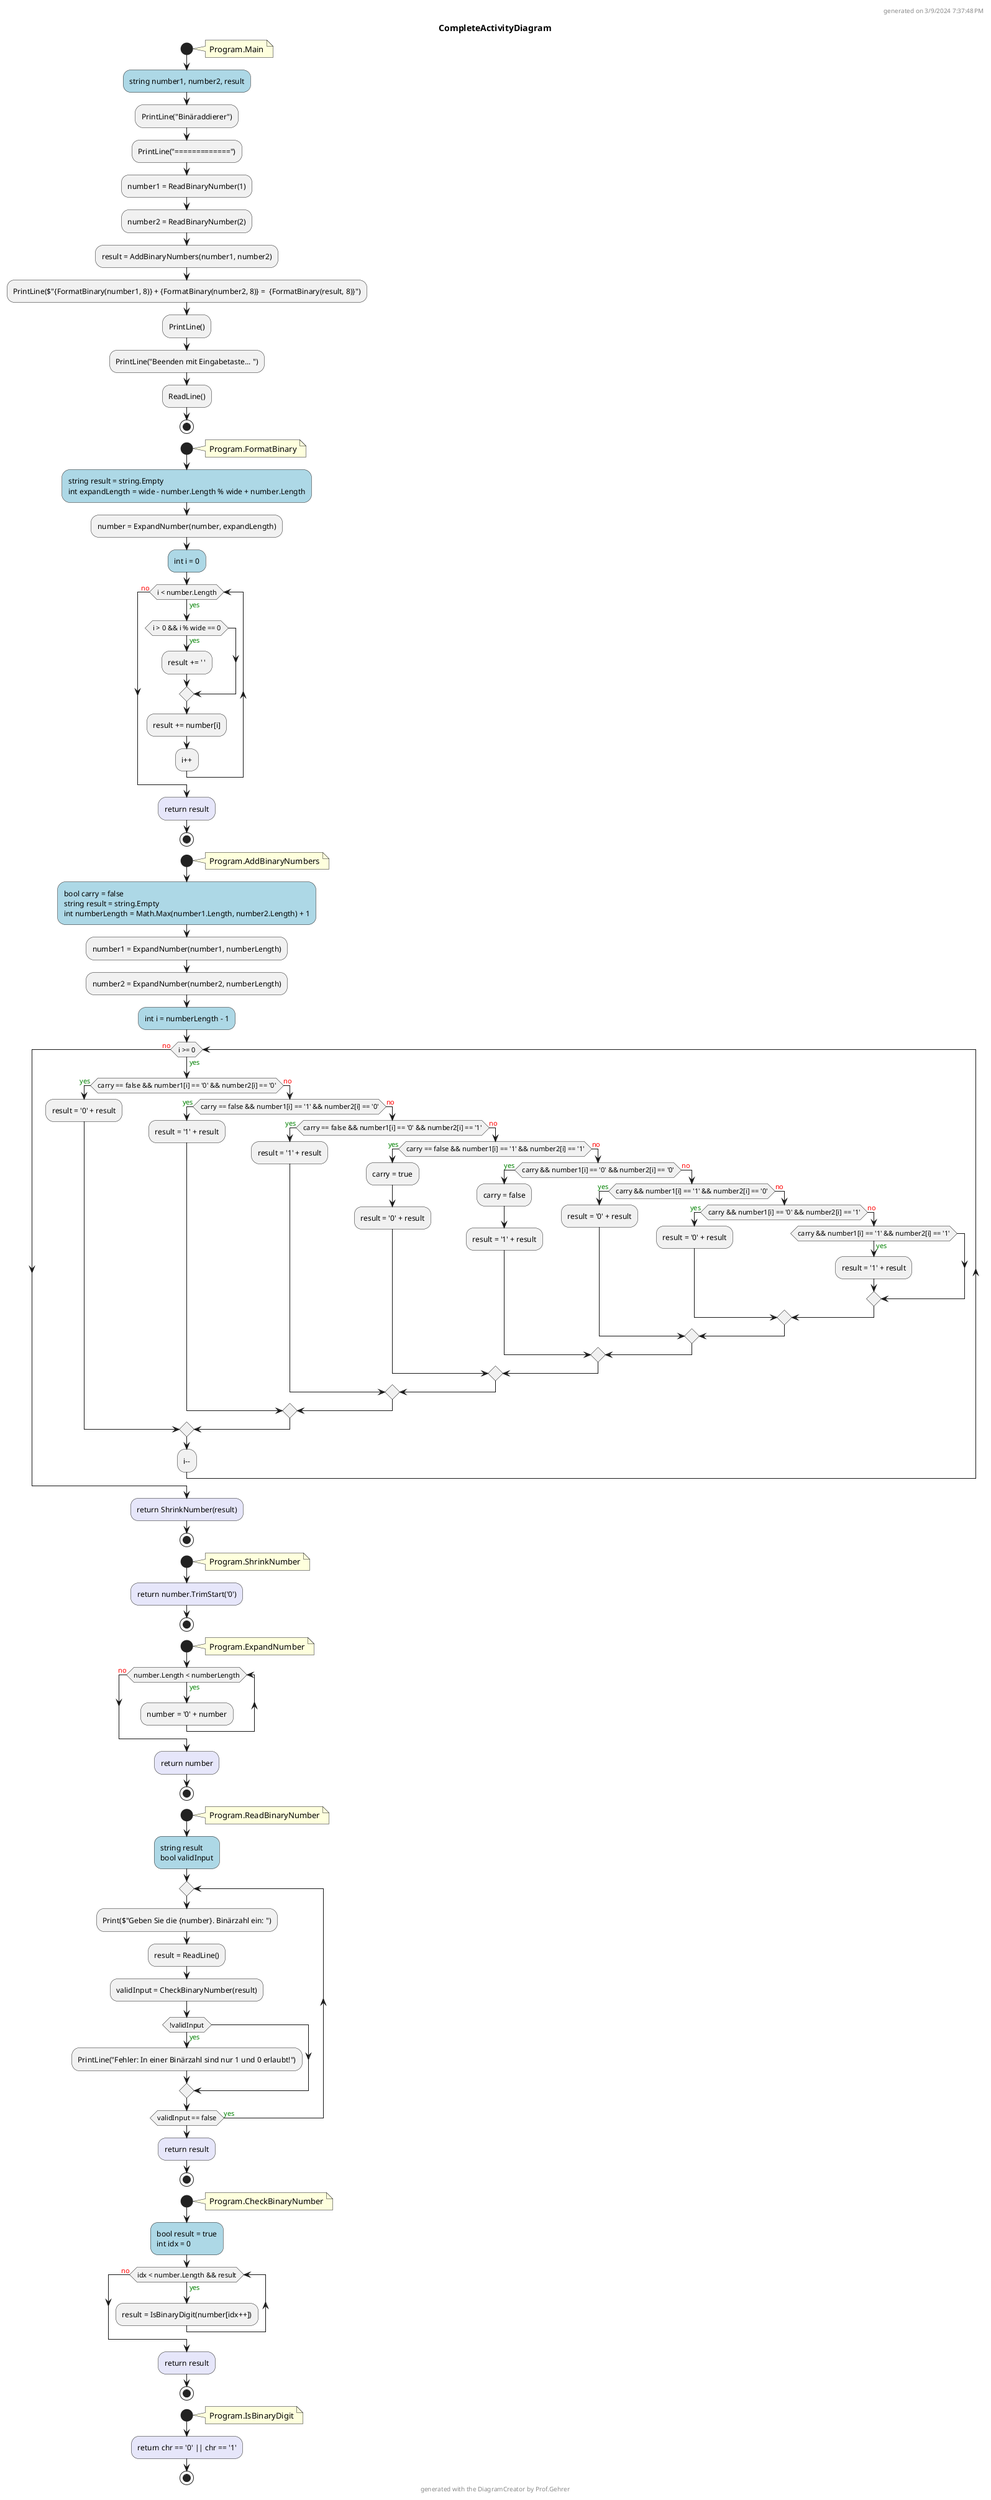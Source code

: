 @startuml CompleteActivityDiagram
header
generated on 3/9/2024 7:37:48 PM
end header
title CompleteActivityDiagram
start
note right:  Program.Main
#LightBlue:string number1, number2, result;
:PrintLine("Binäraddierer");
:PrintLine("=============");
:number1 = ReadBinaryNumber(1);
:number2 = ReadBinaryNumber(2);
:result = AddBinaryNumbers(number1, number2);
:PrintLine($"{FormatBinary(number1, 8)} + {FormatBinary(number2, 8)} =  {FormatBinary(result, 8)}");
:PrintLine();
:PrintLine("Beenden mit Eingabetaste... ");
:ReadLine();
stop
start
note right:  Program.FormatBinary
#LightBlue:string result = string.Empty
int expandLength = wide - number.Length % wide + number.Length;
:number = ExpandNumber(number, expandLength);
#LightBlue:int i = 0;
while (i < number.Length) is (<color:green>yes)
    if (i > 0 && i % wide == 0) then (<color:green>yes)
        :result += ' ';
    endif
    :result += number[i];
:i++;
endwhile (<color:red>no)
#Lavender:return result;
stop
start
note right:  Program.AddBinaryNumbers
#LightBlue:bool carry = false
string result = string.Empty
int numberLength = Math.Max(number1.Length, number2.Length) + 1;
:number1 = ExpandNumber(number1, numberLength);
:number2 = ExpandNumber(number2, numberLength);
#LightBlue:int i = numberLength - 1;
while (i >= 0) is (<color:green>yes)
    if (carry == false && number1[i] == '0' && number2[i] == '0') then (<color:green>yes)
        :result = '0' + result;
      else (<color:red>no)
        if (carry == false && number1[i] == '1' && number2[i] == '0') then (<color:green>yes)
            :result = '1' + result;
          else (<color:red>no)
            if (carry == false && number1[i] == '0' && number2[i] == '1') then (<color:green>yes)
                :result = '1' + result;
              else (<color:red>no)
                if (carry == false && number1[i] == '1' && number2[i] == '1') then (<color:green>yes)
                    :carry = true;
                    :result = '0' + result;
                  else (<color:red>no)
                    if (carry && number1[i] == '0' && number2[i] == '0') then (<color:green>yes)
                        :carry = false;
                        :result = '1' + result;
                      else (<color:red>no)
                        if (carry && number1[i] == '1' && number2[i] == '0') then (<color:green>yes)
                            :result = '0' + result;
                          else (<color:red>no)
                            if (carry && number1[i] == '0' && number2[i] == '1') then (<color:green>yes)
                                :result = '0' + result;
                              else (<color:red>no)
                                if (carry && number1[i] == '1' && number2[i] == '1') then (<color:green>yes)
                                    :result = '1' + result;
                                endif
                            endif
                        endif
                    endif
                endif
            endif
        endif
    endif
:i--;
endwhile (<color:red>no)
#Lavender:return ShrinkNumber(result);
stop
start
note right:  Program.ShrinkNumber
#Lavender:return number.TrimStart('0');
stop
start
note right:  Program.ExpandNumber
while (number.Length < numberLength) is (<color:green>yes)
    :number = '0' + number;
endwhile (<color:red>no)
#Lavender:return number;
stop
start
note right:  Program.ReadBinaryNumber
#LightBlue:string result
bool validInput;
repeat
    :Print($"Geben Sie die {number}. Binärzahl ein: ");
    :result = ReadLine();
    :validInput = CheckBinaryNumber(result);
    if (!validInput) then (<color:green>yes)
        :PrintLine("Fehler: In einer Binärzahl sind nur 1 und 0 erlaubt!");
    endif
repeat while (validInput == false) is (<color:green>yes)
#Lavender:return result;
stop
start
note right:  Program.CheckBinaryNumber
#LightBlue:bool result = true
int idx = 0;
while (idx < number.Length && result) is (<color:green>yes)
    :result = IsBinaryDigit(number[idx++]);
endwhile (<color:red>no)
#Lavender:return result;
stop
start
note right:  Program.IsBinaryDigit
#Lavender:return chr == '0' || chr == '1';
stop
footer
generated with the DiagramCreator by Prof.Gehrer
end footer
@enduml
